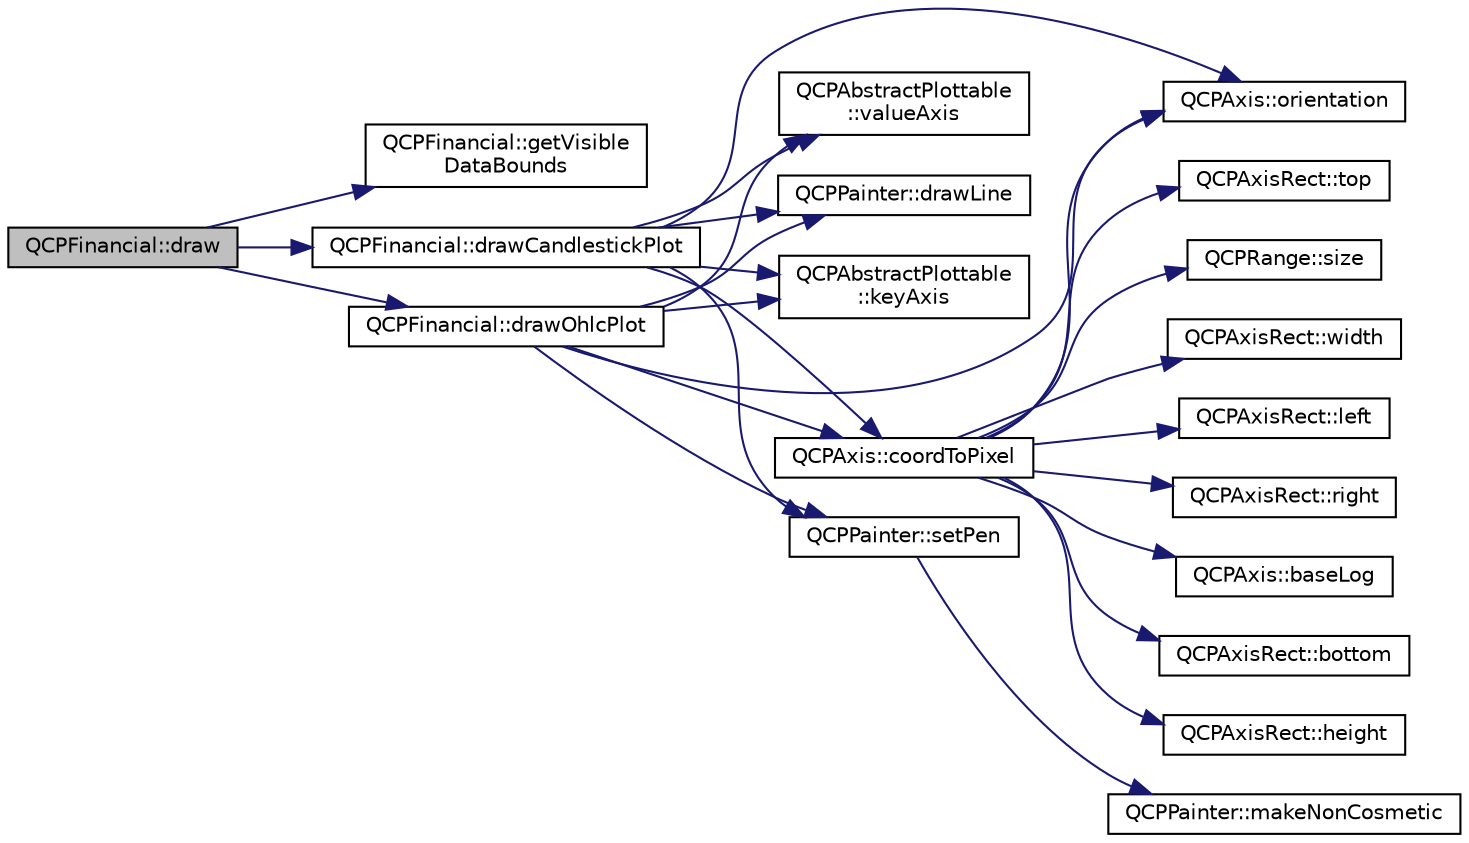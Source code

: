 digraph "QCPFinancial::draw"
{
  edge [fontname="Helvetica",fontsize="10",labelfontname="Helvetica",labelfontsize="10"];
  node [fontname="Helvetica",fontsize="10",shape=record];
  rankdir="LR";
  Node47 [label="QCPFinancial::draw",height=0.2,width=0.4,color="black", fillcolor="grey75", style="filled", fontcolor="black"];
  Node47 -> Node48 [color="midnightblue",fontsize="10",style="solid",fontname="Helvetica"];
  Node48 [label="QCPFinancial::getVisible\lDataBounds",height=0.2,width=0.4,color="black", fillcolor="white", style="filled",URL="$class_q_c_p_financial.html#ab74167a55319771c5da0e06406c2c2f2"];
  Node47 -> Node49 [color="midnightblue",fontsize="10",style="solid",fontname="Helvetica"];
  Node49 [label="QCPFinancial::drawOhlcPlot",height=0.2,width=0.4,color="black", fillcolor="white", style="filled",URL="$class_q_c_p_financial.html#a3c3007a7434e29d042c77ccf4f497e66"];
  Node49 -> Node50 [color="midnightblue",fontsize="10",style="solid",fontname="Helvetica"];
  Node50 [label="QCPAbstractPlottable\l::keyAxis",height=0.2,width=0.4,color="black", fillcolor="white", style="filled",URL="$class_q_c_p_abstract_plottable.html#a2cdd6f0dd5e9a979037f86b4000d9cfe"];
  Node49 -> Node51 [color="midnightblue",fontsize="10",style="solid",fontname="Helvetica"];
  Node51 [label="QCPAbstractPlottable\l::valueAxis",height=0.2,width=0.4,color="black", fillcolor="white", style="filled",URL="$class_q_c_p_abstract_plottable.html#af47809a644a68ffd955fb30b01fb4f2f"];
  Node49 -> Node52 [color="midnightblue",fontsize="10",style="solid",fontname="Helvetica"];
  Node52 [label="QCPAxis::orientation",height=0.2,width=0.4,color="black", fillcolor="white", style="filled",URL="$class_q_c_p_axis.html#ab988ef4538e2655bb77bd138189cd42e"];
  Node49 -> Node53 [color="midnightblue",fontsize="10",style="solid",fontname="Helvetica"];
  Node53 [label="QCPPainter::setPen",height=0.2,width=0.4,color="black", fillcolor="white", style="filled",URL="$class_q_c_p_painter.html#af9c7a4cd1791403901f8c5b82a150195"];
  Node53 -> Node54 [color="midnightblue",fontsize="10",style="solid",fontname="Helvetica"];
  Node54 [label="QCPPainter::makeNonCosmetic",height=0.2,width=0.4,color="black", fillcolor="white", style="filled",URL="$class_q_c_p_painter.html#a7e63fbcf47e35c6f2ecd11b8fef7c7d8"];
  Node49 -> Node55 [color="midnightblue",fontsize="10",style="solid",fontname="Helvetica"];
  Node55 [label="QCPAxis::coordToPixel",height=0.2,width=0.4,color="black", fillcolor="white", style="filled",URL="$class_q_c_p_axis.html#af15d1b3a7f7e9b53d759d3ccff1fe4b4"];
  Node55 -> Node52 [color="midnightblue",fontsize="10",style="solid",fontname="Helvetica"];
  Node55 -> Node56 [color="midnightblue",fontsize="10",style="solid",fontname="Helvetica"];
  Node56 [label="QCPRange::size",height=0.2,width=0.4,color="black", fillcolor="white", style="filled",URL="$class_q_c_p_range.html#a62326e7cc4316b96df6a60813230e63f"];
  Node55 -> Node57 [color="midnightblue",fontsize="10",style="solid",fontname="Helvetica"];
  Node57 [label="QCPAxisRect::width",height=0.2,width=0.4,color="black", fillcolor="white", style="filled",URL="$class_q_c_p_axis_rect.html#a204645398a4f9d0b0189385c7c2cfb91"];
  Node55 -> Node58 [color="midnightblue",fontsize="10",style="solid",fontname="Helvetica"];
  Node58 [label="QCPAxisRect::left",height=0.2,width=0.4,color="black", fillcolor="white", style="filled",URL="$class_q_c_p_axis_rect.html#afb4a3de02046b20b9310bdb8fca781c3"];
  Node55 -> Node59 [color="midnightblue",fontsize="10",style="solid",fontname="Helvetica"];
  Node59 [label="QCPAxisRect::right",height=0.2,width=0.4,color="black", fillcolor="white", style="filled",URL="$class_q_c_p_axis_rect.html#a3f819d4a1b2193723d1fdafc573eea10"];
  Node55 -> Node60 [color="midnightblue",fontsize="10",style="solid",fontname="Helvetica"];
  Node60 [label="QCPAxis::baseLog",height=0.2,width=0.4,color="black", fillcolor="white", style="filled",URL="$class_q_c_p_axis.html#ae759538b7eeb12259944e75a6bc359da"];
  Node55 -> Node61 [color="midnightblue",fontsize="10",style="solid",fontname="Helvetica"];
  Node61 [label="QCPAxisRect::bottom",height=0.2,width=0.4,color="black", fillcolor="white", style="filled",URL="$class_q_c_p_axis_rect.html#acefdf1abaa8a8ab681e906cc2be9581e"];
  Node55 -> Node62 [color="midnightblue",fontsize="10",style="solid",fontname="Helvetica"];
  Node62 [label="QCPAxisRect::height",height=0.2,width=0.4,color="black", fillcolor="white", style="filled",URL="$class_q_c_p_axis_rect.html#acc4377809e79d9a089ab790f39429b0d"];
  Node55 -> Node63 [color="midnightblue",fontsize="10",style="solid",fontname="Helvetica"];
  Node63 [label="QCPAxisRect::top",height=0.2,width=0.4,color="black", fillcolor="white", style="filled",URL="$class_q_c_p_axis_rect.html#a45dbad181cbb9f09d068dbb76c817c95"];
  Node49 -> Node64 [color="midnightblue",fontsize="10",style="solid",fontname="Helvetica"];
  Node64 [label="QCPPainter::drawLine",height=0.2,width=0.4,color="black", fillcolor="white", style="filled",URL="$class_q_c_p_painter.html#a0b4b1b9bd495e182c731774dc800e6e0"];
  Node47 -> Node65 [color="midnightblue",fontsize="10",style="solid",fontname="Helvetica"];
  Node65 [label="QCPFinancial::drawCandlestickPlot",height=0.2,width=0.4,color="black", fillcolor="white", style="filled",URL="$class_q_c_p_financial.html#a71f5081da0e5ab9c40a488ad40cff122"];
  Node65 -> Node50 [color="midnightblue",fontsize="10",style="solid",fontname="Helvetica"];
  Node65 -> Node51 [color="midnightblue",fontsize="10",style="solid",fontname="Helvetica"];
  Node65 -> Node52 [color="midnightblue",fontsize="10",style="solid",fontname="Helvetica"];
  Node65 -> Node53 [color="midnightblue",fontsize="10",style="solid",fontname="Helvetica"];
  Node65 -> Node55 [color="midnightblue",fontsize="10",style="solid",fontname="Helvetica"];
  Node65 -> Node64 [color="midnightblue",fontsize="10",style="solid",fontname="Helvetica"];
}
